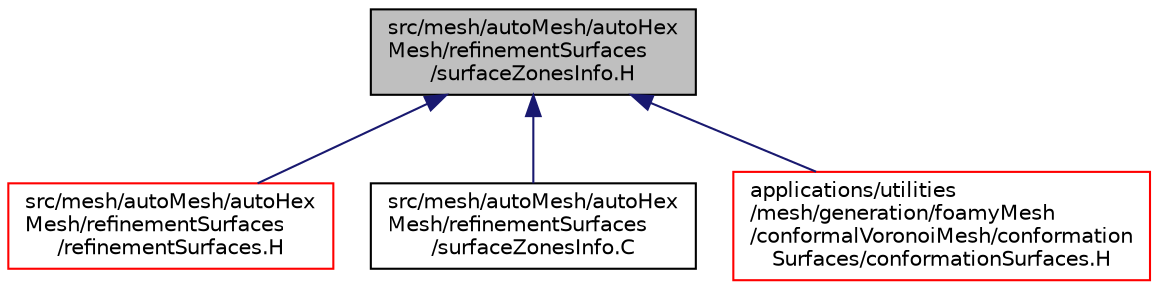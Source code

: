 digraph "src/mesh/autoMesh/autoHexMesh/refinementSurfaces/surfaceZonesInfo.H"
{
  bgcolor="transparent";
  edge [fontname="Helvetica",fontsize="10",labelfontname="Helvetica",labelfontsize="10"];
  node [fontname="Helvetica",fontsize="10",shape=record];
  Node1 [label="src/mesh/autoMesh/autoHex\lMesh/refinementSurfaces\l/surfaceZonesInfo.H",height=0.2,width=0.4,color="black", fillcolor="grey75", style="filled", fontcolor="black"];
  Node1 -> Node2 [dir="back",color="midnightblue",fontsize="10",style="solid",fontname="Helvetica"];
  Node2 [label="src/mesh/autoMesh/autoHex\lMesh/refinementSurfaces\l/refinementSurfaces.H",height=0.2,width=0.4,color="red",URL="$a07063.html"];
  Node1 -> Node3 [dir="back",color="midnightblue",fontsize="10",style="solid",fontname="Helvetica"];
  Node3 [label="src/mesh/autoMesh/autoHex\lMesh/refinementSurfaces\l/surfaceZonesInfo.C",height=0.2,width=0.4,color="black",URL="$a07064.html"];
  Node1 -> Node4 [dir="back",color="midnightblue",fontsize="10",style="solid",fontname="Helvetica"];
  Node4 [label="applications/utilities\l/mesh/generation/foamyMesh\l/conformalVoronoiMesh/conformation\lSurfaces/conformationSurfaces.H",height=0.2,width=0.4,color="red",URL="$a04061.html"];
}
